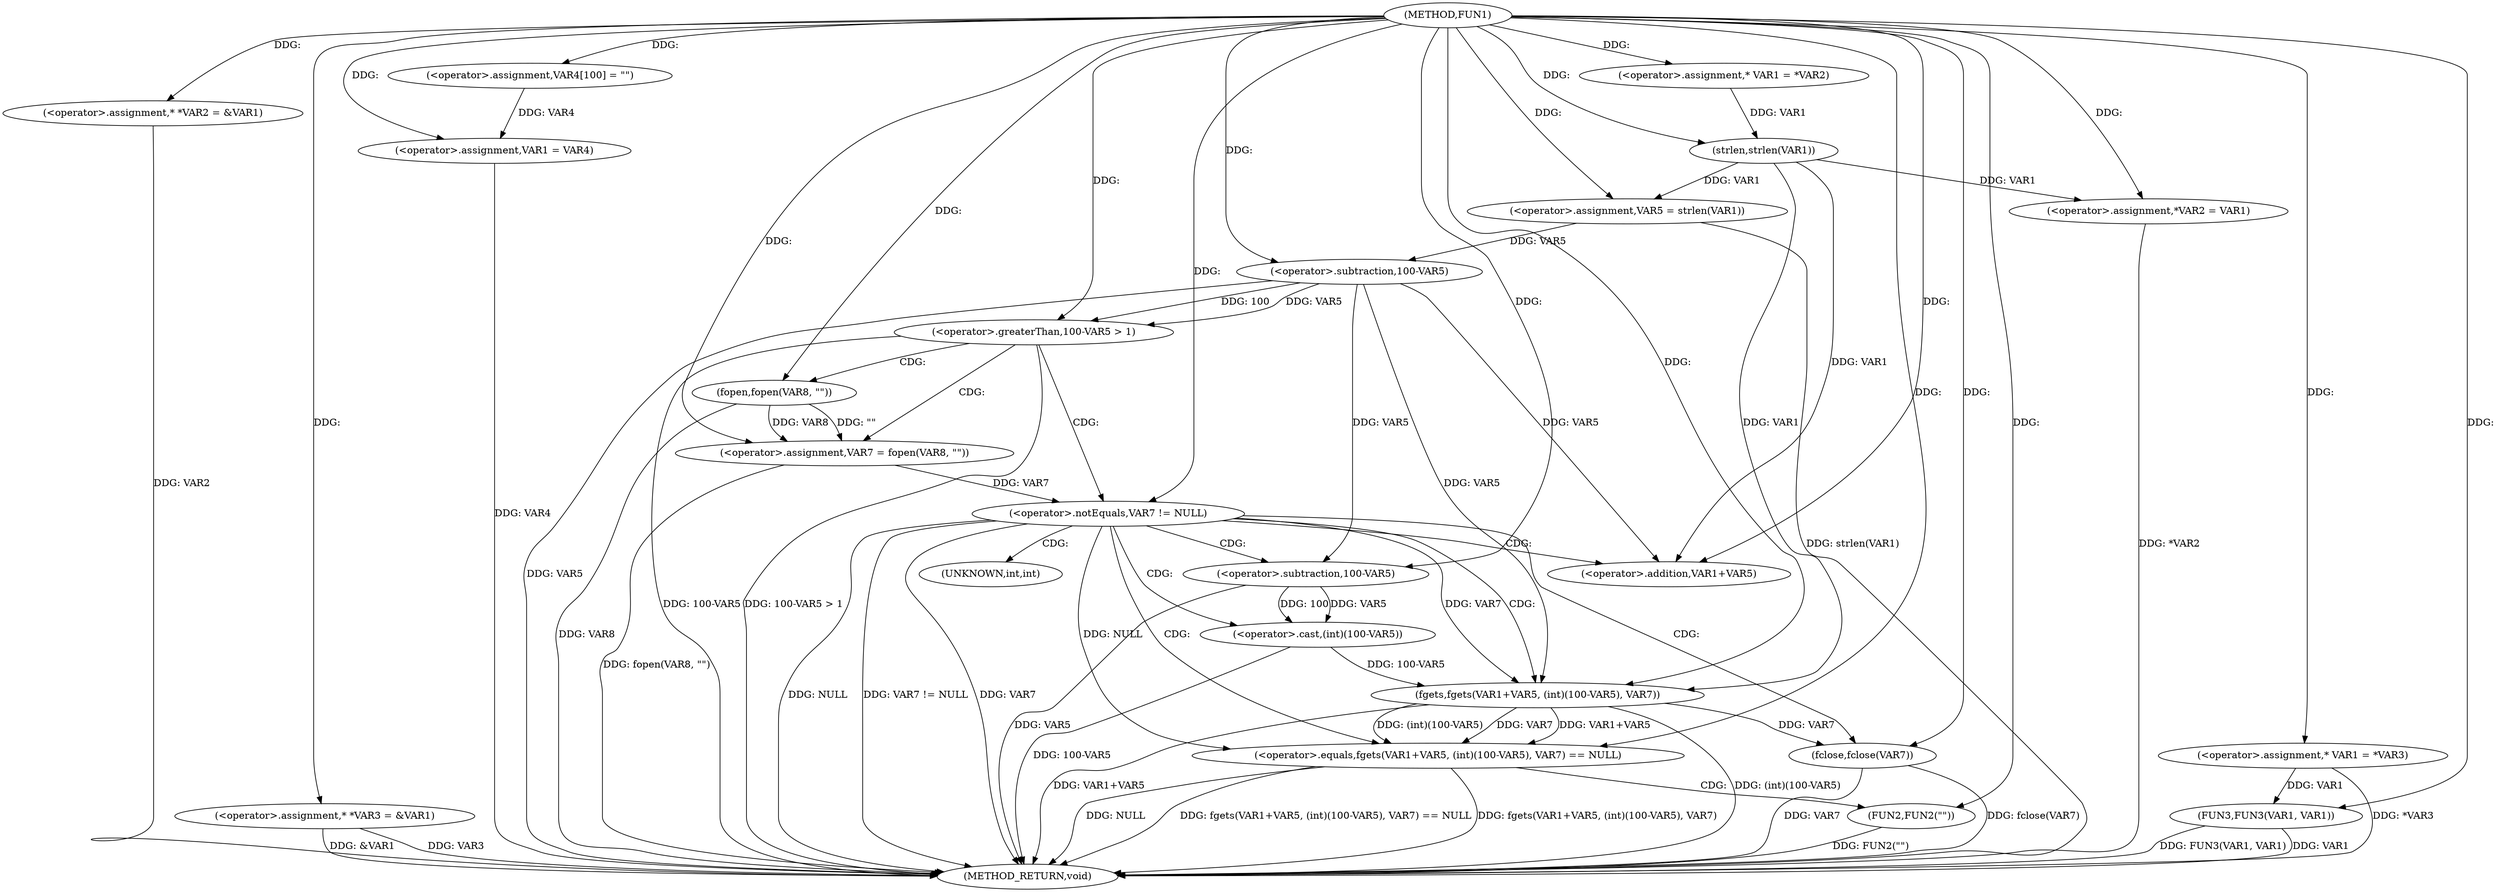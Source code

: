 digraph FUN1 {  
"1000100" [label = "(METHOD,FUN1)" ]
"1000181" [label = "(METHOD_RETURN,void)" ]
"1000104" [label = "(<operator>.assignment,* *VAR2 = &VAR1)" ]
"1000109" [label = "(<operator>.assignment,* *VAR3 = &VAR1)" ]
"1000114" [label = "(<operator>.assignment,VAR4[100] = \"\")" ]
"1000117" [label = "(<operator>.assignment,VAR1 = VAR4)" ]
"1000122" [label = "(<operator>.assignment,* VAR1 = *VAR2)" ]
"1000128" [label = "(<operator>.assignment,VAR5 = strlen(VAR1))" ]
"1000130" [label = "(strlen,strlen(VAR1))" ]
"1000134" [label = "(<operator>.greaterThan,100-VAR5 > 1)" ]
"1000135" [label = "(<operator>.subtraction,100-VAR5)" ]
"1000140" [label = "(<operator>.assignment,VAR7 = fopen(VAR8, \"\"))" ]
"1000142" [label = "(fopen,fopen(VAR8, \"\"))" ]
"1000146" [label = "(<operator>.notEquals,VAR7 != NULL)" ]
"1000151" [label = "(<operator>.equals,fgets(VAR1+VAR5, (int)(100-VAR5), VAR7) == NULL)" ]
"1000152" [label = "(fgets,fgets(VAR1+VAR5, (int)(100-VAR5), VAR7))" ]
"1000153" [label = "(<operator>.addition,VAR1+VAR5)" ]
"1000156" [label = "(<operator>.cast,(int)(100-VAR5))" ]
"1000158" [label = "(<operator>.subtraction,100-VAR5)" ]
"1000164" [label = "(FUN2,FUN2(\"\"))" ]
"1000166" [label = "(fclose,fclose(VAR7))" ]
"1000168" [label = "(<operator>.assignment,*VAR2 = VAR1)" ]
"1000174" [label = "(<operator>.assignment,* VAR1 = *VAR3)" ]
"1000178" [label = "(FUN3,FUN3(VAR1, VAR1))" ]
"1000157" [label = "(UNKNOWN,int,int)" ]
  "1000140" -> "1000181"  [ label = "DDG: fopen(VAR8, \"\")"] 
  "1000151" -> "1000181"  [ label = "DDG: fgets(VAR1+VAR5, (int)(100-VAR5), VAR7) == NULL"] 
  "1000168" -> "1000181"  [ label = "DDG: *VAR2"] 
  "1000104" -> "1000181"  [ label = "DDG: VAR2"] 
  "1000178" -> "1000181"  [ label = "DDG: VAR1"] 
  "1000152" -> "1000181"  [ label = "DDG: VAR1+VAR5"] 
  "1000117" -> "1000181"  [ label = "DDG: VAR4"] 
  "1000178" -> "1000181"  [ label = "DDG: FUN3(VAR1, VAR1)"] 
  "1000128" -> "1000181"  [ label = "DDG: strlen(VAR1)"] 
  "1000164" -> "1000181"  [ label = "DDG: FUN2(\"\")"] 
  "1000158" -> "1000181"  [ label = "DDG: VAR5"] 
  "1000166" -> "1000181"  [ label = "DDG: fclose(VAR7)"] 
  "1000151" -> "1000181"  [ label = "DDG: fgets(VAR1+VAR5, (int)(100-VAR5), VAR7)"] 
  "1000156" -> "1000181"  [ label = "DDG: 100-VAR5"] 
  "1000166" -> "1000181"  [ label = "DDG: VAR7"] 
  "1000134" -> "1000181"  [ label = "DDG: 100-VAR5 > 1"] 
  "1000146" -> "1000181"  [ label = "DDG: NULL"] 
  "1000174" -> "1000181"  [ label = "DDG: *VAR3"] 
  "1000134" -> "1000181"  [ label = "DDG: 100-VAR5"] 
  "1000109" -> "1000181"  [ label = "DDG: VAR3"] 
  "1000142" -> "1000181"  [ label = "DDG: VAR8"] 
  "1000152" -> "1000181"  [ label = "DDG: (int)(100-VAR5)"] 
  "1000151" -> "1000181"  [ label = "DDG: NULL"] 
  "1000146" -> "1000181"  [ label = "DDG: VAR7 != NULL"] 
  "1000146" -> "1000181"  [ label = "DDG: VAR7"] 
  "1000109" -> "1000181"  [ label = "DDG: &VAR1"] 
  "1000135" -> "1000181"  [ label = "DDG: VAR5"] 
  "1000100" -> "1000104"  [ label = "DDG: "] 
  "1000100" -> "1000109"  [ label = "DDG: "] 
  "1000100" -> "1000114"  [ label = "DDG: "] 
  "1000114" -> "1000117"  [ label = "DDG: VAR4"] 
  "1000100" -> "1000117"  [ label = "DDG: "] 
  "1000100" -> "1000122"  [ label = "DDG: "] 
  "1000130" -> "1000128"  [ label = "DDG: VAR1"] 
  "1000100" -> "1000128"  [ label = "DDG: "] 
  "1000122" -> "1000130"  [ label = "DDG: VAR1"] 
  "1000100" -> "1000130"  [ label = "DDG: "] 
  "1000135" -> "1000134"  [ label = "DDG: 100"] 
  "1000135" -> "1000134"  [ label = "DDG: VAR5"] 
  "1000100" -> "1000135"  [ label = "DDG: "] 
  "1000128" -> "1000135"  [ label = "DDG: VAR5"] 
  "1000100" -> "1000134"  [ label = "DDG: "] 
  "1000142" -> "1000140"  [ label = "DDG: VAR8"] 
  "1000142" -> "1000140"  [ label = "DDG: \"\""] 
  "1000100" -> "1000140"  [ label = "DDG: "] 
  "1000100" -> "1000142"  [ label = "DDG: "] 
  "1000140" -> "1000146"  [ label = "DDG: VAR7"] 
  "1000100" -> "1000146"  [ label = "DDG: "] 
  "1000152" -> "1000151"  [ label = "DDG: VAR1+VAR5"] 
  "1000152" -> "1000151"  [ label = "DDG: (int)(100-VAR5)"] 
  "1000152" -> "1000151"  [ label = "DDG: VAR7"] 
  "1000130" -> "1000152"  [ label = "DDG: VAR1"] 
  "1000100" -> "1000152"  [ label = "DDG: "] 
  "1000135" -> "1000152"  [ label = "DDG: VAR5"] 
  "1000130" -> "1000153"  [ label = "DDG: VAR1"] 
  "1000100" -> "1000153"  [ label = "DDG: "] 
  "1000135" -> "1000153"  [ label = "DDG: VAR5"] 
  "1000156" -> "1000152"  [ label = "DDG: 100-VAR5"] 
  "1000158" -> "1000156"  [ label = "DDG: 100"] 
  "1000158" -> "1000156"  [ label = "DDG: VAR5"] 
  "1000100" -> "1000158"  [ label = "DDG: "] 
  "1000135" -> "1000158"  [ label = "DDG: VAR5"] 
  "1000146" -> "1000152"  [ label = "DDG: VAR7"] 
  "1000146" -> "1000151"  [ label = "DDG: NULL"] 
  "1000100" -> "1000151"  [ label = "DDG: "] 
  "1000100" -> "1000164"  [ label = "DDG: "] 
  "1000152" -> "1000166"  [ label = "DDG: VAR7"] 
  "1000100" -> "1000166"  [ label = "DDG: "] 
  "1000130" -> "1000168"  [ label = "DDG: VAR1"] 
  "1000100" -> "1000168"  [ label = "DDG: "] 
  "1000100" -> "1000174"  [ label = "DDG: "] 
  "1000174" -> "1000178"  [ label = "DDG: VAR1"] 
  "1000100" -> "1000178"  [ label = "DDG: "] 
  "1000134" -> "1000142"  [ label = "CDG: "] 
  "1000134" -> "1000146"  [ label = "CDG: "] 
  "1000134" -> "1000140"  [ label = "CDG: "] 
  "1000146" -> "1000153"  [ label = "CDG: "] 
  "1000146" -> "1000158"  [ label = "CDG: "] 
  "1000146" -> "1000156"  [ label = "CDG: "] 
  "1000146" -> "1000151"  [ label = "CDG: "] 
  "1000146" -> "1000152"  [ label = "CDG: "] 
  "1000146" -> "1000166"  [ label = "CDG: "] 
  "1000146" -> "1000157"  [ label = "CDG: "] 
  "1000151" -> "1000164"  [ label = "CDG: "] 
}
